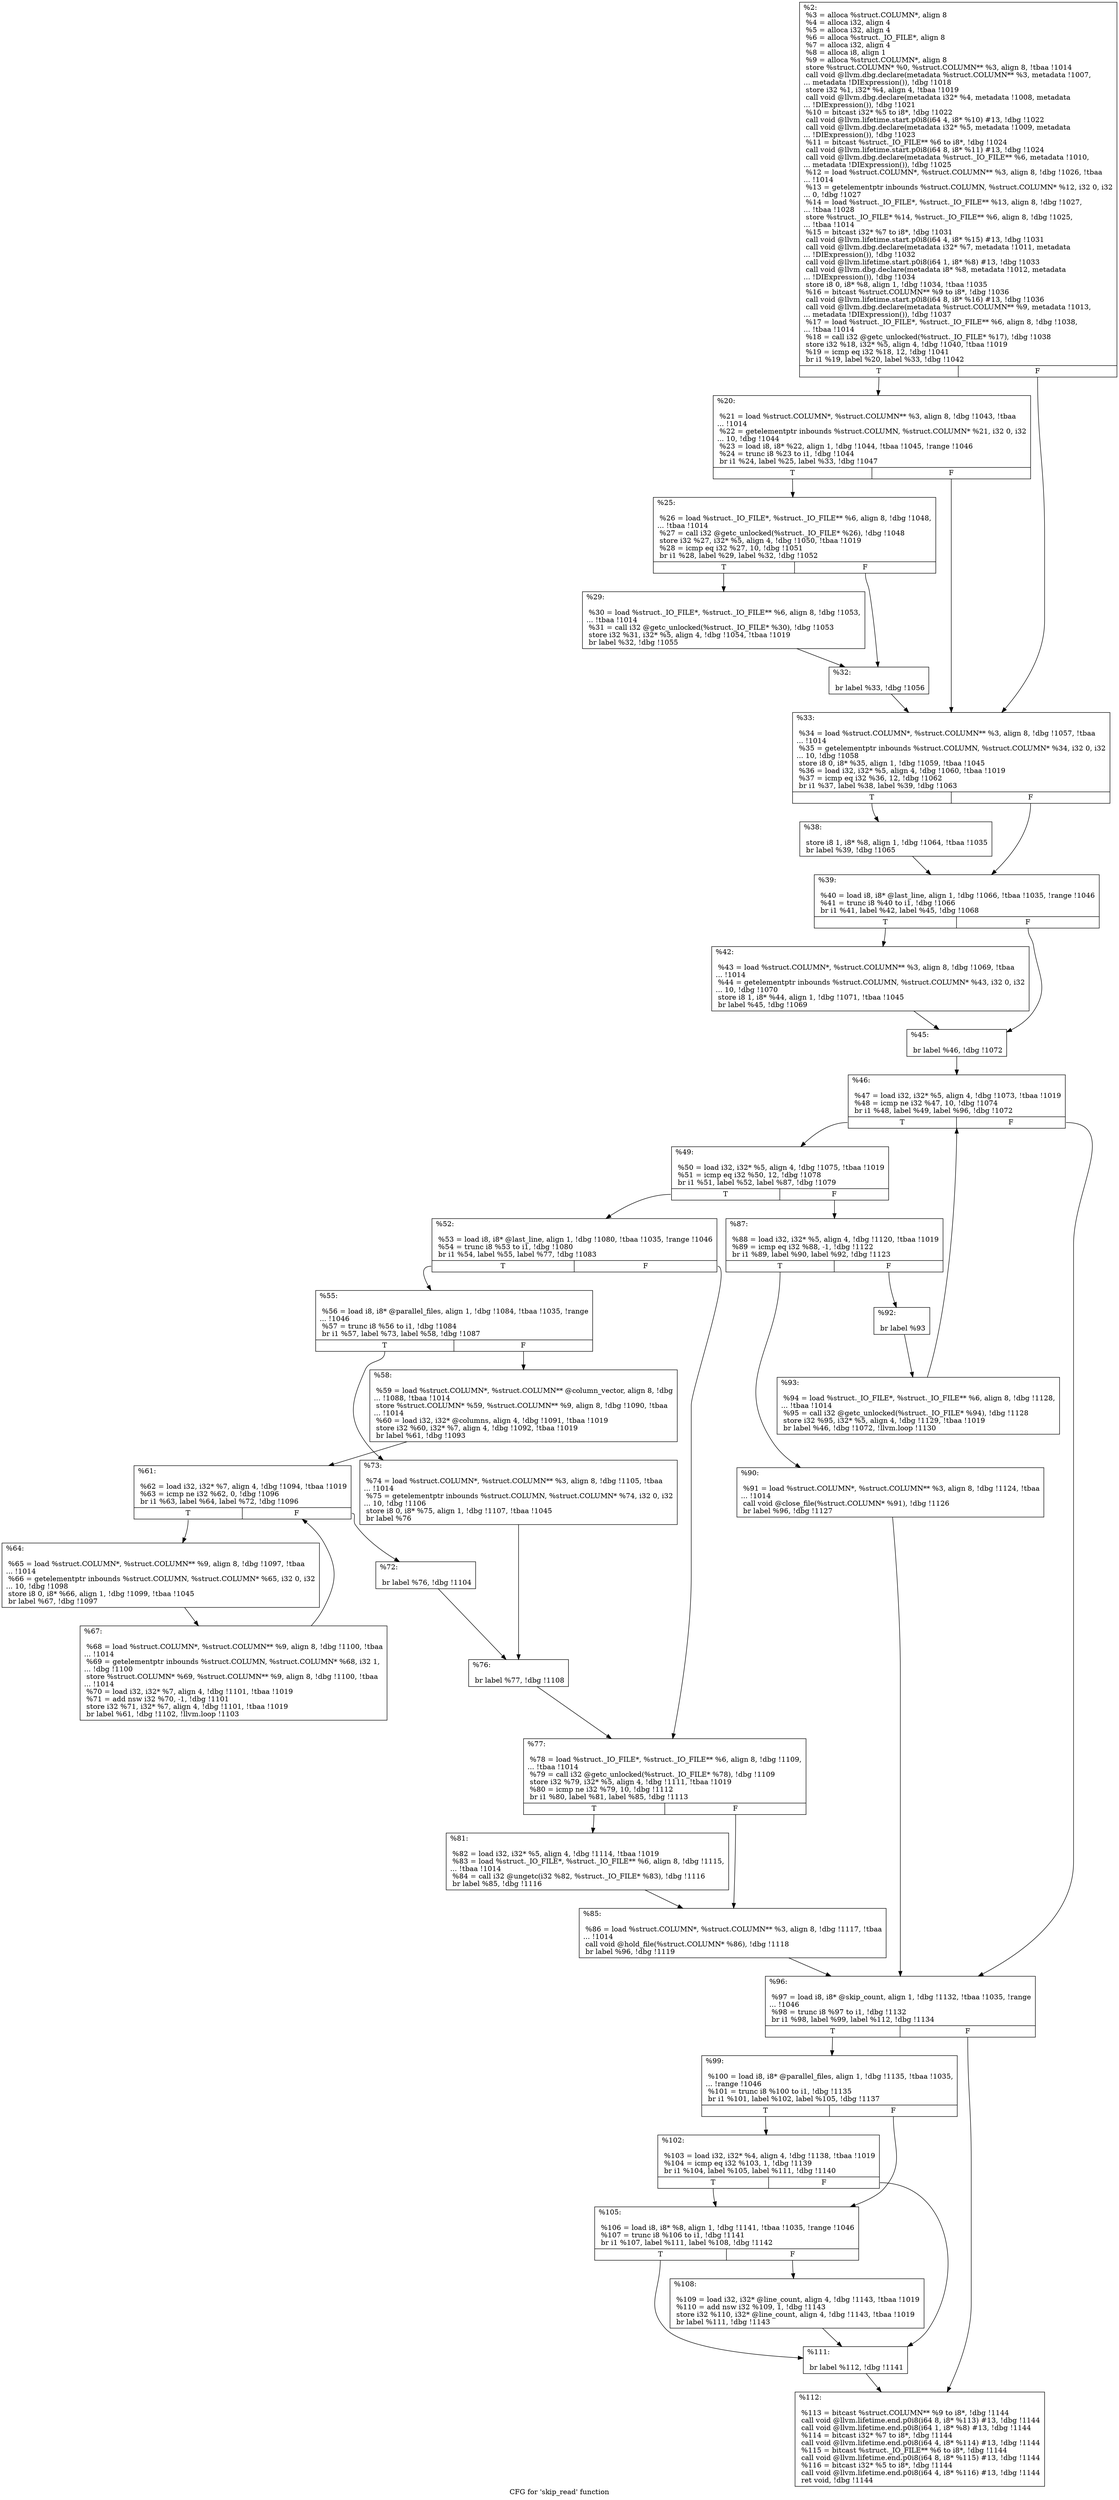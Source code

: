 digraph "CFG for 'skip_read' function" {
	label="CFG for 'skip_read' function";

	Node0x1683d50 [shape=record,label="{%2:\l  %3 = alloca %struct.COLUMN*, align 8\l  %4 = alloca i32, align 4\l  %5 = alloca i32, align 4\l  %6 = alloca %struct._IO_FILE*, align 8\l  %7 = alloca i32, align 4\l  %8 = alloca i8, align 1\l  %9 = alloca %struct.COLUMN*, align 8\l  store %struct.COLUMN* %0, %struct.COLUMN** %3, align 8, !tbaa !1014\l  call void @llvm.dbg.declare(metadata %struct.COLUMN** %3, metadata !1007,\l... metadata !DIExpression()), !dbg !1018\l  store i32 %1, i32* %4, align 4, !tbaa !1019\l  call void @llvm.dbg.declare(metadata i32* %4, metadata !1008, metadata\l... !DIExpression()), !dbg !1021\l  %10 = bitcast i32* %5 to i8*, !dbg !1022\l  call void @llvm.lifetime.start.p0i8(i64 4, i8* %10) #13, !dbg !1022\l  call void @llvm.dbg.declare(metadata i32* %5, metadata !1009, metadata\l... !DIExpression()), !dbg !1023\l  %11 = bitcast %struct._IO_FILE** %6 to i8*, !dbg !1024\l  call void @llvm.lifetime.start.p0i8(i64 8, i8* %11) #13, !dbg !1024\l  call void @llvm.dbg.declare(metadata %struct._IO_FILE** %6, metadata !1010,\l... metadata !DIExpression()), !dbg !1025\l  %12 = load %struct.COLUMN*, %struct.COLUMN** %3, align 8, !dbg !1026, !tbaa\l... !1014\l  %13 = getelementptr inbounds %struct.COLUMN, %struct.COLUMN* %12, i32 0, i32\l... 0, !dbg !1027\l  %14 = load %struct._IO_FILE*, %struct._IO_FILE** %13, align 8, !dbg !1027,\l... !tbaa !1028\l  store %struct._IO_FILE* %14, %struct._IO_FILE** %6, align 8, !dbg !1025,\l... !tbaa !1014\l  %15 = bitcast i32* %7 to i8*, !dbg !1031\l  call void @llvm.lifetime.start.p0i8(i64 4, i8* %15) #13, !dbg !1031\l  call void @llvm.dbg.declare(metadata i32* %7, metadata !1011, metadata\l... !DIExpression()), !dbg !1032\l  call void @llvm.lifetime.start.p0i8(i64 1, i8* %8) #13, !dbg !1033\l  call void @llvm.dbg.declare(metadata i8* %8, metadata !1012, metadata\l... !DIExpression()), !dbg !1034\l  store i8 0, i8* %8, align 1, !dbg !1034, !tbaa !1035\l  %16 = bitcast %struct.COLUMN** %9 to i8*, !dbg !1036\l  call void @llvm.lifetime.start.p0i8(i64 8, i8* %16) #13, !dbg !1036\l  call void @llvm.dbg.declare(metadata %struct.COLUMN** %9, metadata !1013,\l... metadata !DIExpression()), !dbg !1037\l  %17 = load %struct._IO_FILE*, %struct._IO_FILE** %6, align 8, !dbg !1038,\l... !tbaa !1014\l  %18 = call i32 @getc_unlocked(%struct._IO_FILE* %17), !dbg !1038\l  store i32 %18, i32* %5, align 4, !dbg !1040, !tbaa !1019\l  %19 = icmp eq i32 %18, 12, !dbg !1041\l  br i1 %19, label %20, label %33, !dbg !1042\l|{<s0>T|<s1>F}}"];
	Node0x1683d50:s0 -> Node0x1684400;
	Node0x1683d50:s1 -> Node0x1684540;
	Node0x1684400 [shape=record,label="{%20:\l\l  %21 = load %struct.COLUMN*, %struct.COLUMN** %3, align 8, !dbg !1043, !tbaa\l... !1014\l  %22 = getelementptr inbounds %struct.COLUMN, %struct.COLUMN* %21, i32 0, i32\l... 10, !dbg !1044\l  %23 = load i8, i8* %22, align 1, !dbg !1044, !tbaa !1045, !range !1046\l  %24 = trunc i8 %23 to i1, !dbg !1044\l  br i1 %24, label %25, label %33, !dbg !1047\l|{<s0>T|<s1>F}}"];
	Node0x1684400:s0 -> Node0x1684450;
	Node0x1684400:s1 -> Node0x1684540;
	Node0x1684450 [shape=record,label="{%25:\l\l  %26 = load %struct._IO_FILE*, %struct._IO_FILE** %6, align 8, !dbg !1048,\l... !tbaa !1014\l  %27 = call i32 @getc_unlocked(%struct._IO_FILE* %26), !dbg !1048\l  store i32 %27, i32* %5, align 4, !dbg !1050, !tbaa !1019\l  %28 = icmp eq i32 %27, 10, !dbg !1051\l  br i1 %28, label %29, label %32, !dbg !1052\l|{<s0>T|<s1>F}}"];
	Node0x1684450:s0 -> Node0x16844a0;
	Node0x1684450:s1 -> Node0x16844f0;
	Node0x16844a0 [shape=record,label="{%29:\l\l  %30 = load %struct._IO_FILE*, %struct._IO_FILE** %6, align 8, !dbg !1053,\l... !tbaa !1014\l  %31 = call i32 @getc_unlocked(%struct._IO_FILE* %30), !dbg !1053\l  store i32 %31, i32* %5, align 4, !dbg !1054, !tbaa !1019\l  br label %32, !dbg !1055\l}"];
	Node0x16844a0 -> Node0x16844f0;
	Node0x16844f0 [shape=record,label="{%32:\l\l  br label %33, !dbg !1056\l}"];
	Node0x16844f0 -> Node0x1684540;
	Node0x1684540 [shape=record,label="{%33:\l\l  %34 = load %struct.COLUMN*, %struct.COLUMN** %3, align 8, !dbg !1057, !tbaa\l... !1014\l  %35 = getelementptr inbounds %struct.COLUMN, %struct.COLUMN* %34, i32 0, i32\l... 10, !dbg !1058\l  store i8 0, i8* %35, align 1, !dbg !1059, !tbaa !1045\l  %36 = load i32, i32* %5, align 4, !dbg !1060, !tbaa !1019\l  %37 = icmp eq i32 %36, 12, !dbg !1062\l  br i1 %37, label %38, label %39, !dbg !1063\l|{<s0>T|<s1>F}}"];
	Node0x1684540:s0 -> Node0x1684590;
	Node0x1684540:s1 -> Node0x16845e0;
	Node0x1684590 [shape=record,label="{%38:\l\l  store i8 1, i8* %8, align 1, !dbg !1064, !tbaa !1035\l  br label %39, !dbg !1065\l}"];
	Node0x1684590 -> Node0x16845e0;
	Node0x16845e0 [shape=record,label="{%39:\l\l  %40 = load i8, i8* @last_line, align 1, !dbg !1066, !tbaa !1035, !range !1046\l  %41 = trunc i8 %40 to i1, !dbg !1066\l  br i1 %41, label %42, label %45, !dbg !1068\l|{<s0>T|<s1>F}}"];
	Node0x16845e0:s0 -> Node0x1684630;
	Node0x16845e0:s1 -> Node0x1684680;
	Node0x1684630 [shape=record,label="{%42:\l\l  %43 = load %struct.COLUMN*, %struct.COLUMN** %3, align 8, !dbg !1069, !tbaa\l... !1014\l  %44 = getelementptr inbounds %struct.COLUMN, %struct.COLUMN* %43, i32 0, i32\l... 10, !dbg !1070\l  store i8 1, i8* %44, align 1, !dbg !1071, !tbaa !1045\l  br label %45, !dbg !1069\l}"];
	Node0x1684630 -> Node0x1684680;
	Node0x1684680 [shape=record,label="{%45:\l\l  br label %46, !dbg !1072\l}"];
	Node0x1684680 -> Node0x16846d0;
	Node0x16846d0 [shape=record,label="{%46:\l\l  %47 = load i32, i32* %5, align 4, !dbg !1073, !tbaa !1019\l  %48 = icmp ne i32 %47, 10, !dbg !1074\l  br i1 %48, label %49, label %96, !dbg !1072\l|{<s0>T|<s1>F}}"];
	Node0x16846d0:s0 -> Node0x1684720;
	Node0x16846d0:s1 -> Node0x1684c70;
	Node0x1684720 [shape=record,label="{%49:\l\l  %50 = load i32, i32* %5, align 4, !dbg !1075, !tbaa !1019\l  %51 = icmp eq i32 %50, 12, !dbg !1078\l  br i1 %51, label %52, label %87, !dbg !1079\l|{<s0>T|<s1>F}}"];
	Node0x1684720:s0 -> Node0x1684770;
	Node0x1684720:s1 -> Node0x1684b30;
	Node0x1684770 [shape=record,label="{%52:\l\l  %53 = load i8, i8* @last_line, align 1, !dbg !1080, !tbaa !1035, !range !1046\l  %54 = trunc i8 %53 to i1, !dbg !1080\l  br i1 %54, label %55, label %77, !dbg !1083\l|{<s0>T|<s1>F}}"];
	Node0x1684770:s0 -> Node0x16847c0;
	Node0x1684770:s1 -> Node0x1684a40;
	Node0x16847c0 [shape=record,label="{%55:\l\l  %56 = load i8, i8* @parallel_files, align 1, !dbg !1084, !tbaa !1035, !range\l... !1046\l  %57 = trunc i8 %56 to i1, !dbg !1084\l  br i1 %57, label %73, label %58, !dbg !1087\l|{<s0>T|<s1>F}}"];
	Node0x16847c0:s0 -> Node0x16849a0;
	Node0x16847c0:s1 -> Node0x1684810;
	Node0x1684810 [shape=record,label="{%58:\l\l  %59 = load %struct.COLUMN*, %struct.COLUMN** @column_vector, align 8, !dbg\l... !1088, !tbaa !1014\l  store %struct.COLUMN* %59, %struct.COLUMN** %9, align 8, !dbg !1090, !tbaa\l... !1014\l  %60 = load i32, i32* @columns, align 4, !dbg !1091, !tbaa !1019\l  store i32 %60, i32* %7, align 4, !dbg !1092, !tbaa !1019\l  br label %61, !dbg !1093\l}"];
	Node0x1684810 -> Node0x1684860;
	Node0x1684860 [shape=record,label="{%61:\l\l  %62 = load i32, i32* %7, align 4, !dbg !1094, !tbaa !1019\l  %63 = icmp ne i32 %62, 0, !dbg !1096\l  br i1 %63, label %64, label %72, !dbg !1096\l|{<s0>T|<s1>F}}"];
	Node0x1684860:s0 -> Node0x16848b0;
	Node0x1684860:s1 -> Node0x1684950;
	Node0x16848b0 [shape=record,label="{%64:\l\l  %65 = load %struct.COLUMN*, %struct.COLUMN** %9, align 8, !dbg !1097, !tbaa\l... !1014\l  %66 = getelementptr inbounds %struct.COLUMN, %struct.COLUMN* %65, i32 0, i32\l... 10, !dbg !1098\l  store i8 0, i8* %66, align 1, !dbg !1099, !tbaa !1045\l  br label %67, !dbg !1097\l}"];
	Node0x16848b0 -> Node0x1684900;
	Node0x1684900 [shape=record,label="{%67:\l\l  %68 = load %struct.COLUMN*, %struct.COLUMN** %9, align 8, !dbg !1100, !tbaa\l... !1014\l  %69 = getelementptr inbounds %struct.COLUMN, %struct.COLUMN* %68, i32 1,\l... !dbg !1100\l  store %struct.COLUMN* %69, %struct.COLUMN** %9, align 8, !dbg !1100, !tbaa\l... !1014\l  %70 = load i32, i32* %7, align 4, !dbg !1101, !tbaa !1019\l  %71 = add nsw i32 %70, -1, !dbg !1101\l  store i32 %71, i32* %7, align 4, !dbg !1101, !tbaa !1019\l  br label %61, !dbg !1102, !llvm.loop !1103\l}"];
	Node0x1684900 -> Node0x1684860;
	Node0x1684950 [shape=record,label="{%72:\l\l  br label %76, !dbg !1104\l}"];
	Node0x1684950 -> Node0x16849f0;
	Node0x16849a0 [shape=record,label="{%73:\l\l  %74 = load %struct.COLUMN*, %struct.COLUMN** %3, align 8, !dbg !1105, !tbaa\l... !1014\l  %75 = getelementptr inbounds %struct.COLUMN, %struct.COLUMN* %74, i32 0, i32\l... 10, !dbg !1106\l  store i8 0, i8* %75, align 1, !dbg !1107, !tbaa !1045\l  br label %76\l}"];
	Node0x16849a0 -> Node0x16849f0;
	Node0x16849f0 [shape=record,label="{%76:\l\l  br label %77, !dbg !1108\l}"];
	Node0x16849f0 -> Node0x1684a40;
	Node0x1684a40 [shape=record,label="{%77:\l\l  %78 = load %struct._IO_FILE*, %struct._IO_FILE** %6, align 8, !dbg !1109,\l... !tbaa !1014\l  %79 = call i32 @getc_unlocked(%struct._IO_FILE* %78), !dbg !1109\l  store i32 %79, i32* %5, align 4, !dbg !1111, !tbaa !1019\l  %80 = icmp ne i32 %79, 10, !dbg !1112\l  br i1 %80, label %81, label %85, !dbg !1113\l|{<s0>T|<s1>F}}"];
	Node0x1684a40:s0 -> Node0x1684a90;
	Node0x1684a40:s1 -> Node0x1684ae0;
	Node0x1684a90 [shape=record,label="{%81:\l\l  %82 = load i32, i32* %5, align 4, !dbg !1114, !tbaa !1019\l  %83 = load %struct._IO_FILE*, %struct._IO_FILE** %6, align 8, !dbg !1115,\l... !tbaa !1014\l  %84 = call i32 @ungetc(i32 %82, %struct._IO_FILE* %83), !dbg !1116\l  br label %85, !dbg !1116\l}"];
	Node0x1684a90 -> Node0x1684ae0;
	Node0x1684ae0 [shape=record,label="{%85:\l\l  %86 = load %struct.COLUMN*, %struct.COLUMN** %3, align 8, !dbg !1117, !tbaa\l... !1014\l  call void @hold_file(%struct.COLUMN* %86), !dbg !1118\l  br label %96, !dbg !1119\l}"];
	Node0x1684ae0 -> Node0x1684c70;
	Node0x1684b30 [shape=record,label="{%87:\l\l  %88 = load i32, i32* %5, align 4, !dbg !1120, !tbaa !1019\l  %89 = icmp eq i32 %88, -1, !dbg !1122\l  br i1 %89, label %90, label %92, !dbg !1123\l|{<s0>T|<s1>F}}"];
	Node0x1684b30:s0 -> Node0x1684b80;
	Node0x1684b30:s1 -> Node0x1684bd0;
	Node0x1684b80 [shape=record,label="{%90:\l\l  %91 = load %struct.COLUMN*, %struct.COLUMN** %3, align 8, !dbg !1124, !tbaa\l... !1014\l  call void @close_file(%struct.COLUMN* %91), !dbg !1126\l  br label %96, !dbg !1127\l}"];
	Node0x1684b80 -> Node0x1684c70;
	Node0x1684bd0 [shape=record,label="{%92:\l\l  br label %93\l}"];
	Node0x1684bd0 -> Node0x1684c20;
	Node0x1684c20 [shape=record,label="{%93:\l\l  %94 = load %struct._IO_FILE*, %struct._IO_FILE** %6, align 8, !dbg !1128,\l... !tbaa !1014\l  %95 = call i32 @getc_unlocked(%struct._IO_FILE* %94), !dbg !1128\l  store i32 %95, i32* %5, align 4, !dbg !1129, !tbaa !1019\l  br label %46, !dbg !1072, !llvm.loop !1130\l}"];
	Node0x1684c20 -> Node0x16846d0;
	Node0x1684c70 [shape=record,label="{%96:\l\l  %97 = load i8, i8* @skip_count, align 1, !dbg !1132, !tbaa !1035, !range\l... !1046\l  %98 = trunc i8 %97 to i1, !dbg !1132\l  br i1 %98, label %99, label %112, !dbg !1134\l|{<s0>T|<s1>F}}"];
	Node0x1684c70:s0 -> Node0x1684cc0;
	Node0x1684c70:s1 -> Node0x1684e50;
	Node0x1684cc0 [shape=record,label="{%99:\l\l  %100 = load i8, i8* @parallel_files, align 1, !dbg !1135, !tbaa !1035,\l... !range !1046\l  %101 = trunc i8 %100 to i1, !dbg !1135\l  br i1 %101, label %102, label %105, !dbg !1137\l|{<s0>T|<s1>F}}"];
	Node0x1684cc0:s0 -> Node0x1684d10;
	Node0x1684cc0:s1 -> Node0x1684d60;
	Node0x1684d10 [shape=record,label="{%102:\l\l  %103 = load i32, i32* %4, align 4, !dbg !1138, !tbaa !1019\l  %104 = icmp eq i32 %103, 1, !dbg !1139\l  br i1 %104, label %105, label %111, !dbg !1140\l|{<s0>T|<s1>F}}"];
	Node0x1684d10:s0 -> Node0x1684d60;
	Node0x1684d10:s1 -> Node0x1684e00;
	Node0x1684d60 [shape=record,label="{%105:\l\l  %106 = load i8, i8* %8, align 1, !dbg !1141, !tbaa !1035, !range !1046\l  %107 = trunc i8 %106 to i1, !dbg !1141\l  br i1 %107, label %111, label %108, !dbg !1142\l|{<s0>T|<s1>F}}"];
	Node0x1684d60:s0 -> Node0x1684e00;
	Node0x1684d60:s1 -> Node0x1684db0;
	Node0x1684db0 [shape=record,label="{%108:\l\l  %109 = load i32, i32* @line_count, align 4, !dbg !1143, !tbaa !1019\l  %110 = add nsw i32 %109, 1, !dbg !1143\l  store i32 %110, i32* @line_count, align 4, !dbg !1143, !tbaa !1019\l  br label %111, !dbg !1143\l}"];
	Node0x1684db0 -> Node0x1684e00;
	Node0x1684e00 [shape=record,label="{%111:\l\l  br label %112, !dbg !1141\l}"];
	Node0x1684e00 -> Node0x1684e50;
	Node0x1684e50 [shape=record,label="{%112:\l\l  %113 = bitcast %struct.COLUMN** %9 to i8*, !dbg !1144\l  call void @llvm.lifetime.end.p0i8(i64 8, i8* %113) #13, !dbg !1144\l  call void @llvm.lifetime.end.p0i8(i64 1, i8* %8) #13, !dbg !1144\l  %114 = bitcast i32* %7 to i8*, !dbg !1144\l  call void @llvm.lifetime.end.p0i8(i64 4, i8* %114) #13, !dbg !1144\l  %115 = bitcast %struct._IO_FILE** %6 to i8*, !dbg !1144\l  call void @llvm.lifetime.end.p0i8(i64 8, i8* %115) #13, !dbg !1144\l  %116 = bitcast i32* %5 to i8*, !dbg !1144\l  call void @llvm.lifetime.end.p0i8(i64 4, i8* %116) #13, !dbg !1144\l  ret void, !dbg !1144\l}"];
}
